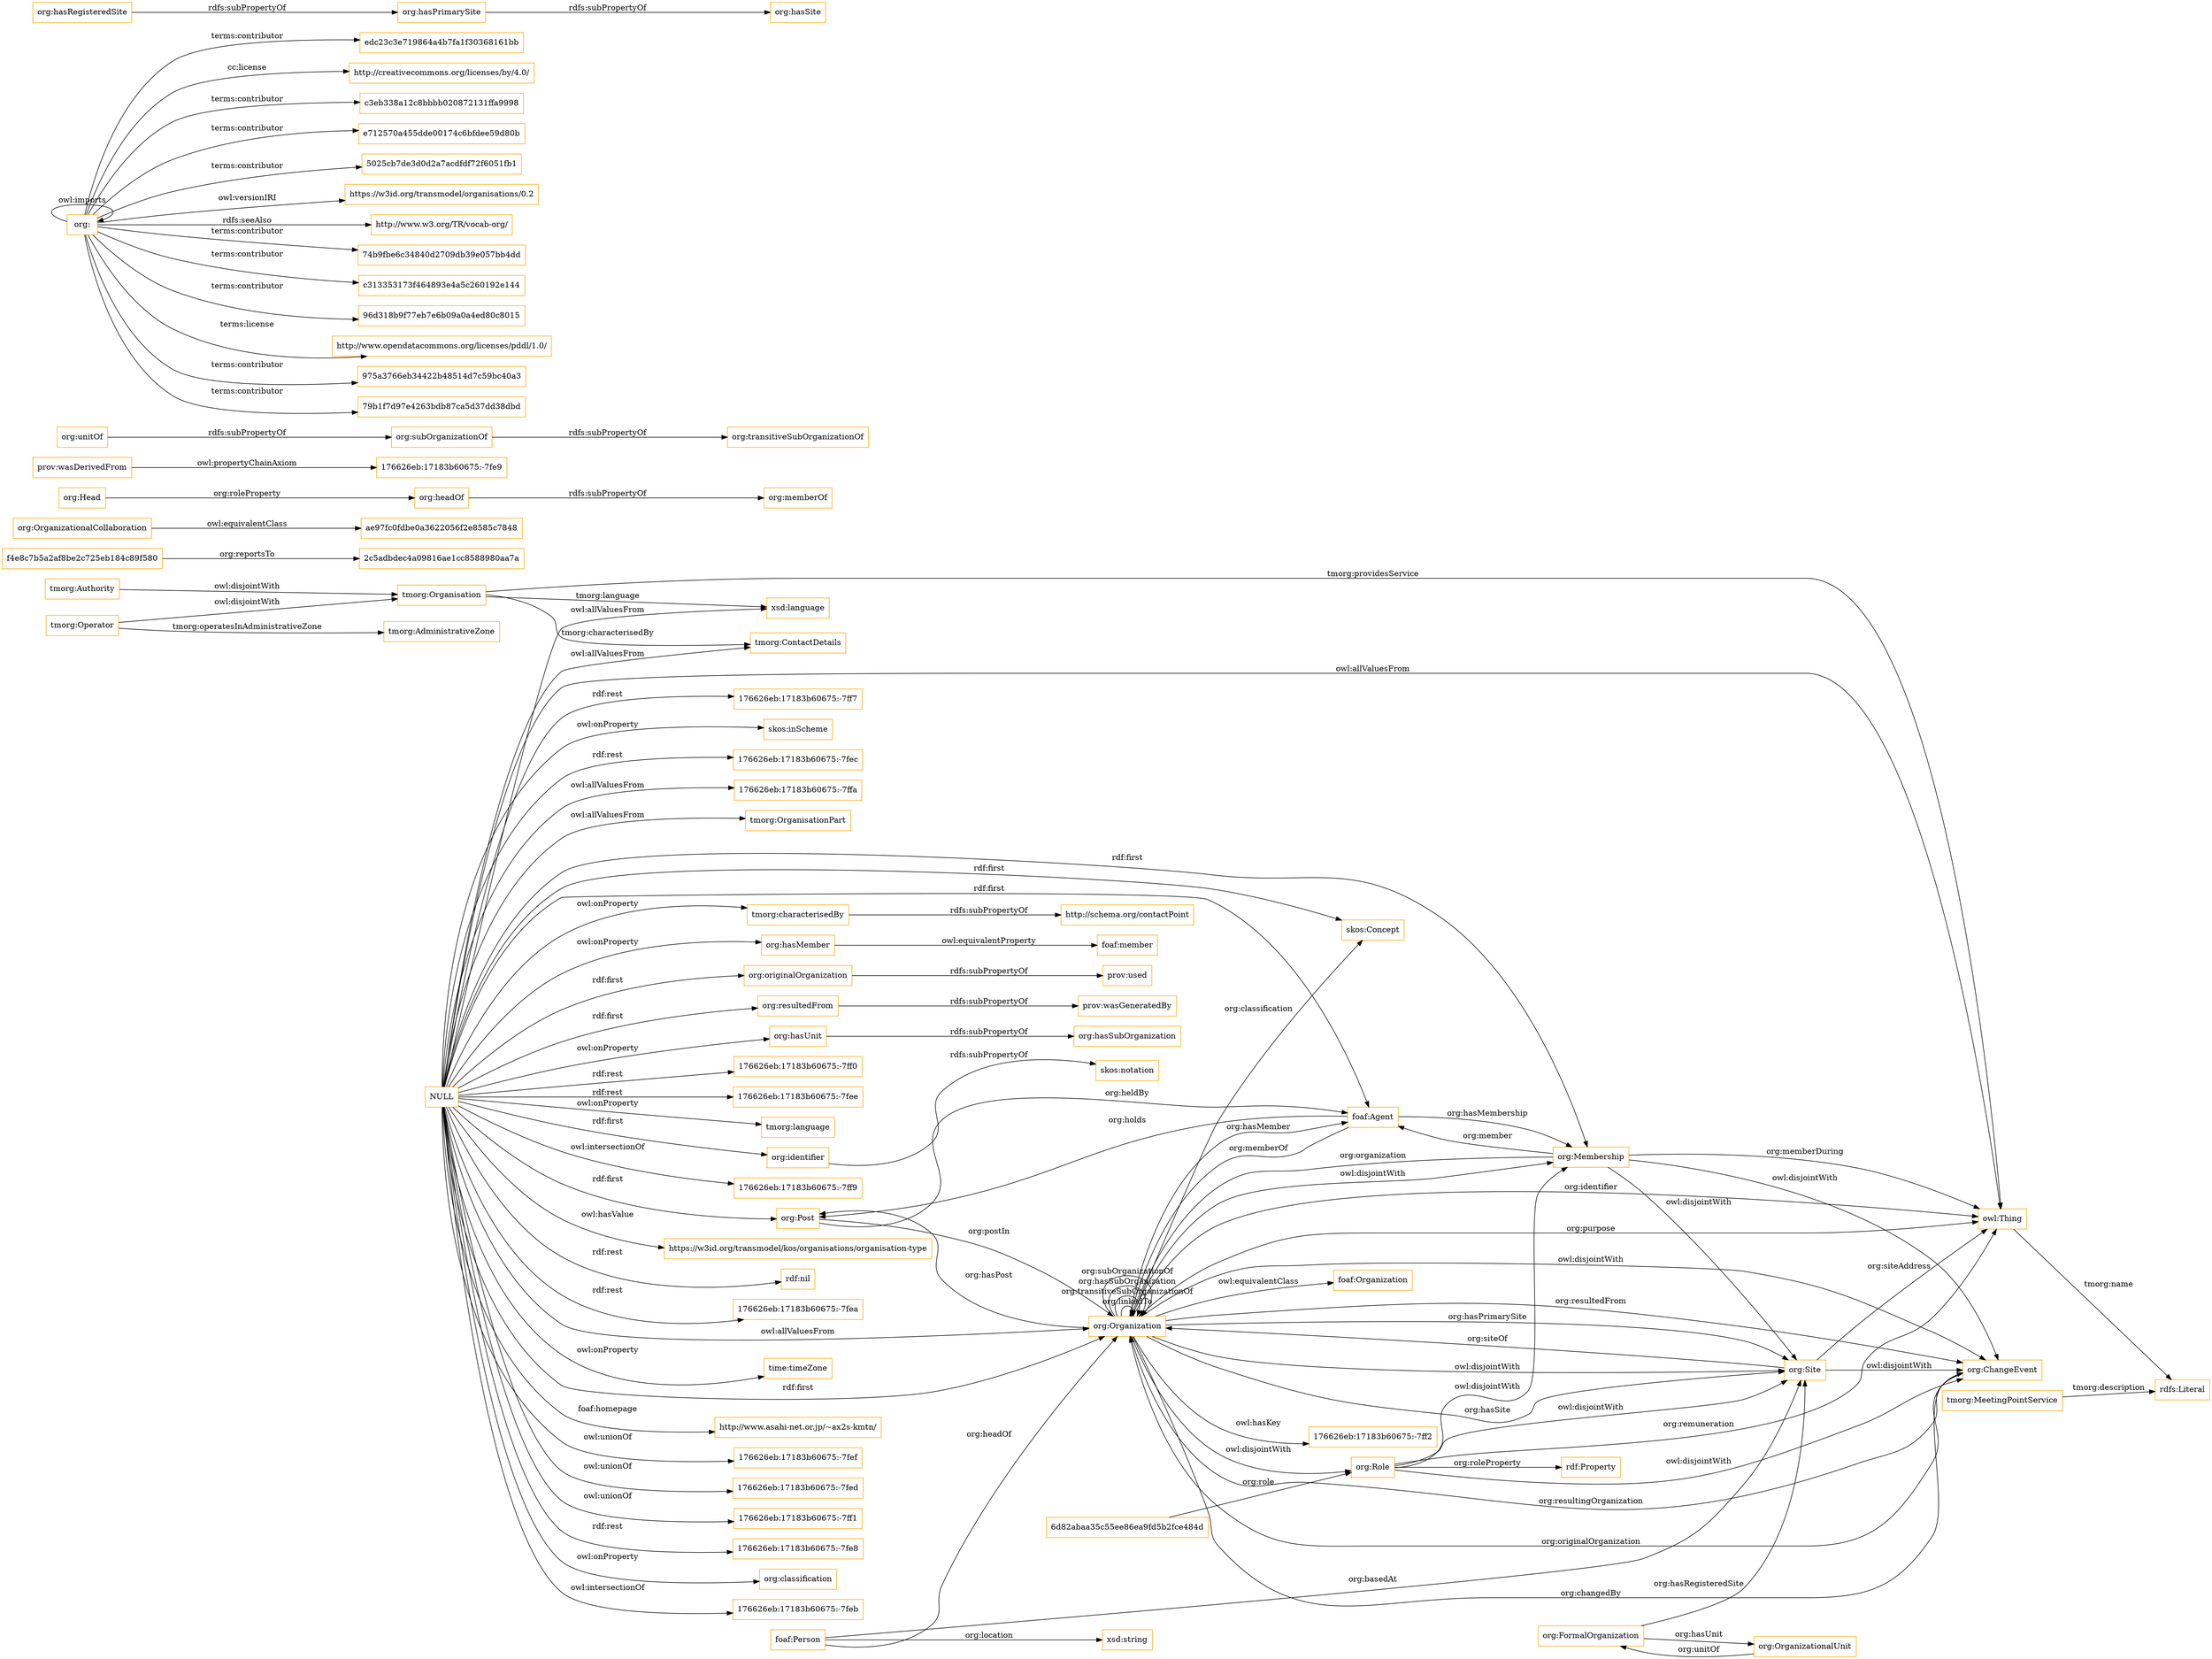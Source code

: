 digraph ar2dtool_diagram { 
rankdir=LR;
size="1501"
node [shape = rectangle, color="orange"]; "tmorg:Operator" "176626eb:17183b60675:-7ffa" "tmorg:AdministrativeZone" "tmorg:Organisation" "tmorg:OrganisationPart" "tmorg:ContactDetails" "foaf:Organization" "skos:Concept" "tmorg:Authority" "org:OrganizationalUnit" "f4e8c7b5a2af8be2c725eb184c89f580" "org:Post" "6d82abaa35c55ee86ea9fd5b2fce484d" "ae97fc0fdbe0a3622056f2e8585c7848" "org:Site" "org:FormalOrganization" "org:OrganizationalCollaboration" "2c5adbdec4a09816ae1cc8588980aa7a" "org:Organization" "org:Role" "org:ChangeEvent" "org:Membership" ; /*classes style*/
	"tmorg:characterisedBy" -> "http://schema.org/contactPoint" [ label = "rdfs:subPropertyOf" ];
	"org:Role" -> "org:ChangeEvent" [ label = "owl:disjointWith" ];
	"org:Role" -> "org:Site" [ label = "owl:disjointWith" ];
	"org:Role" -> "org:Membership" [ label = "owl:disjointWith" ];
	"tmorg:Operator" -> "tmorg:Organisation" [ label = "owl:disjointWith" ];
	"org:headOf" -> "org:memberOf" [ label = "rdfs:subPropertyOf" ];
	"prov:wasDerivedFrom" -> "176626eb:17183b60675:-7fe9" [ label = "owl:propertyChainAxiom" ];
	"org:hasMember" -> "foaf:member" [ label = "owl:equivalentProperty" ];
	"org:Membership" -> "org:ChangeEvent" [ label = "owl:disjointWith" ];
	"org:Membership" -> "org:Site" [ label = "owl:disjointWith" ];
	"org:Organization" -> "org:Role" [ label = "owl:disjointWith" ];
	"org:Organization" -> "org:ChangeEvent" [ label = "owl:disjointWith" ];
	"org:Organization" -> "foaf:Organization" [ label = "owl:equivalentClass" ];
	"org:Organization" -> "org:Membership" [ label = "owl:disjointWith" ];
	"org:Organization" -> "176626eb:17183b60675:-7ff2" [ label = "owl:hasKey" ];
	"org:Organization" -> "org:Site" [ label = "owl:disjointWith" ];
	"org:originalOrganization" -> "prov:used" [ label = "rdfs:subPropertyOf" ];
	"org:Site" -> "org:ChangeEvent" [ label = "owl:disjointWith" ];
	"org:subOrganizationOf" -> "org:transitiveSubOrganizationOf" [ label = "rdfs:subPropertyOf" ];
	"NULL" -> "owl:Thing" [ label = "owl:allValuesFrom" ];
	"NULL" -> "org:Post" [ label = "rdf:first" ];
	"NULL" -> "tmorg:characterisedBy" [ label = "owl:onProperty" ];
	"NULL" -> "tmorg:OrganisationPart" [ label = "owl:allValuesFrom" ];
	"NULL" -> "org:Organization" [ label = "owl:allValuesFrom" ];
	"NULL" -> "176626eb:17183b60675:-7ff0" [ label = "rdf:rest" ];
	"NULL" -> "176626eb:17183b60675:-7fee" [ label = "rdf:rest" ];
	"NULL" -> "tmorg:language" [ label = "owl:onProperty" ];
	"NULL" -> "org:resultedFrom" [ label = "rdf:first" ];
	"NULL" -> "skos:Concept" [ label = "rdf:first" ];
	"NULL" -> "176626eb:17183b60675:-7ff9" [ label = "owl:intersectionOf" ];
	"NULL" -> "org:hasUnit" [ label = "owl:onProperty" ];
	"NULL" -> "https://w3id.org/transmodel/kos/organisations/organisation-type" [ label = "owl:hasValue" ];
	"NULL" -> "org:originalOrganization" [ label = "rdf:first" ];
	"NULL" -> "org:Organization" [ label = "rdf:first" ];
	"NULL" -> "rdf:nil" [ label = "rdf:rest" ];
	"NULL" -> "176626eb:17183b60675:-7fea" [ label = "rdf:rest" ];
	"NULL" -> "org:identifier" [ label = "rdf:first" ];
	"NULL" -> "time:timeZone" [ label = "owl:onProperty" ];
	"NULL" -> "foaf:Agent" [ label = "rdf:first" ];
	"NULL" -> "http://www.asahi-net.or.jp/~ax2s-kmtn/" [ label = "foaf:homepage" ];
	"NULL" -> "176626eb:17183b60675:-7fef" [ label = "owl:unionOf" ];
	"NULL" -> "176626eb:17183b60675:-7fed" [ label = "owl:unionOf" ];
	"NULL" -> "176626eb:17183b60675:-7ffa" [ label = "owl:allValuesFrom" ];
	"NULL" -> "176626eb:17183b60675:-7ff1" [ label = "owl:unionOf" ];
	"NULL" -> "xsd:language" [ label = "owl:allValuesFrom" ];
	"NULL" -> "176626eb:17183b60675:-7fe8" [ label = "rdf:rest" ];
	"NULL" -> "org:classification" [ label = "owl:onProperty" ];
	"NULL" -> "176626eb:17183b60675:-7feb" [ label = "owl:intersectionOf" ];
	"NULL" -> "org:Membership" [ label = "rdf:first" ];
	"NULL" -> "176626eb:17183b60675:-7ff7" [ label = "rdf:rest" ];
	"NULL" -> "skos:inScheme" [ label = "owl:onProperty" ];
	"NULL" -> "176626eb:17183b60675:-7fec" [ label = "rdf:rest" ];
	"NULL" -> "tmorg:ContactDetails" [ label = "owl:allValuesFrom" ];
	"NULL" -> "org:hasMember" [ label = "owl:onProperty" ];
	"org:resultedFrom" -> "prov:wasGeneratedBy" [ label = "rdfs:subPropertyOf" ];
	"org:Head" -> "org:headOf" [ label = "org:roleProperty" ];
	"org:" -> "edc23c3e719864a4b7fa1f30368161bb" [ label = "terms:contributor" ];
	"org:" -> "http://creativecommons.org/licenses/by/4.0/" [ label = "cc:license" ];
	"org:" -> "c3eb338a12c8bbbb020872131ffa9998" [ label = "terms:contributor" ];
	"org:" -> "e712570a455dde00174c6bfdee59d80b" [ label = "terms:contributor" ];
	"org:" -> "5025cb7de3d0d2a7acdfdf72f6051fb1" [ label = "terms:contributor" ];
	"org:" -> "https://w3id.org/transmodel/organisations/0.2" [ label = "owl:versionIRI" ];
	"org:" -> "org:" [ label = "owl:imports" ];
	"org:" -> "http://www.w3.org/TR/vocab-org/" [ label = "rdfs:seeAlso" ];
	"org:" -> "74b9fbe6c34840d2709db39e057bb4dd" [ label = "terms:contributor" ];
	"org:" -> "c313353173f464893e4a5c260192e144" [ label = "terms:contributor" ];
	"org:" -> "96d318b9f77eb7e6b09a0a4ed80c8015" [ label = "terms:contributor" ];
	"org:" -> "http://www.opendatacommons.org/licenses/pddl/1.0/" [ label = "terms:license" ];
	"org:" -> "975a3766eb34422b48514d7c59bc40a3" [ label = "terms:contributor" ];
	"org:" -> "79b1f7d97e4263bdb87ca5d37dd38dbd" [ label = "terms:contributor" ];
	"org:OrganizationalCollaboration" -> "ae97fc0fdbe0a3622056f2e8585c7848" [ label = "owl:equivalentClass" ];
	"org:hasRegisteredSite" -> "org:hasPrimarySite" [ label = "rdfs:subPropertyOf" ];
	"org:hasPrimarySite" -> "org:hasSite" [ label = "rdfs:subPropertyOf" ];
	"org:unitOf" -> "org:subOrganizationOf" [ label = "rdfs:subPropertyOf" ];
	"org:identifier" -> "skos:notation" [ label = "rdfs:subPropertyOf" ];
	"tmorg:Authority" -> "tmorg:Organisation" [ label = "owl:disjointWith" ];
	"org:hasUnit" -> "org:hasSubOrganization" [ label = "rdfs:subPropertyOf" ];
	"tmorg:Organisation" -> "owl:Thing" [ label = "tmorg:providesService" ];
	"org:FormalOrganization" -> "org:Site" [ label = "org:hasRegisteredSite" ];
	"org:Post" -> "org:Organization" [ label = "org:postIn" ];
	"org:Site" -> "owl:Thing" [ label = "org:siteAddress" ];
	"org:FormalOrganization" -> "org:OrganizationalUnit" [ label = "org:hasUnit" ];
	"org:Organization" -> "org:Site" [ label = "org:hasSite" ];
	"org:ChangeEvent" -> "org:Organization" [ label = "org:resultingOrganization" ];
	"f4e8c7b5a2af8be2c725eb184c89f580" -> "2c5adbdec4a09816ae1cc8588980aa7a" [ label = "org:reportsTo" ];
	"tmorg:MeetingPointService" -> "rdfs:Literal" [ label = "tmorg:description" ];
	"foaf:Agent" -> "org:Organization" [ label = "org:memberOf" ];
	"org:Organization" -> "owl:Thing" [ label = "org:identifier" ];
	"org:Organization" -> "skos:Concept" [ label = "org:classification" ];
	"foaf:Person" -> "org:Organization" [ label = "org:headOf" ];
	"foaf:Agent" -> "org:Membership" [ label = "org:hasMembership" ];
	"org:Organization" -> "org:Post" [ label = "org:hasPost" ];
	"org:Membership" -> "org:Organization" [ label = "org:organization" ];
	"org:ChangeEvent" -> "org:Organization" [ label = "org:originalOrganization" ];
	"tmorg:Organisation" -> "xsd:language" [ label = "tmorg:language" ];
	"org:Organization" -> "org:ChangeEvent" [ label = "org:resultedFrom" ];
	"org:Membership" -> "owl:Thing" [ label = "org:memberDuring" ];
	"6d82abaa35c55ee86ea9fd5b2fce484d" -> "org:Role" [ label = "org:role" ];
	"org:Organization" -> "org:Site" [ label = "org:hasPrimarySite" ];
	"org:Organization" -> "org:Organization" [ label = "org:linkedTo" ];
	"org:Site" -> "org:Organization" [ label = "org:siteOf" ];
	"org:Organization" -> "foaf:Agent" [ label = "org:hasMember" ];
	"org:Organization" -> "org:Organization" [ label = "org:transitiveSubOrganizationOf" ];
	"org:Membership" -> "foaf:Agent" [ label = "org:member" ];
	"org:Organization" -> "org:Organization" [ label = "org:hasSubOrganization" ];
	"owl:Thing" -> "rdfs:Literal" [ label = "tmorg:name" ];
	"foaf:Person" -> "xsd:string" [ label = "org:location" ];
	"foaf:Person" -> "org:Site" [ label = "org:basedAt" ];
	"tmorg:Operator" -> "tmorg:AdministrativeZone" [ label = "tmorg:operatesInAdministrativeZone" ];
	"org:Role" -> "owl:Thing" [ label = "org:remuneration" ];
	"org:Organization" -> "org:ChangeEvent" [ label = "org:changedBy" ];
	"org:OrganizationalUnit" -> "org:FormalOrganization" [ label = "org:unitOf" ];
	"org:Post" -> "foaf:Agent" [ label = "org:heldBy" ];
	"org:Role" -> "rdf:Property" [ label = "org:roleProperty" ];
	"org:Organization" -> "owl:Thing" [ label = "org:purpose" ];
	"foaf:Agent" -> "org:Post" [ label = "org:holds" ];
	"org:Organization" -> "org:Organization" [ label = "org:subOrganizationOf" ];
	"tmorg:Organisation" -> "tmorg:ContactDetails" [ label = "tmorg:characterisedBy" ];

}

